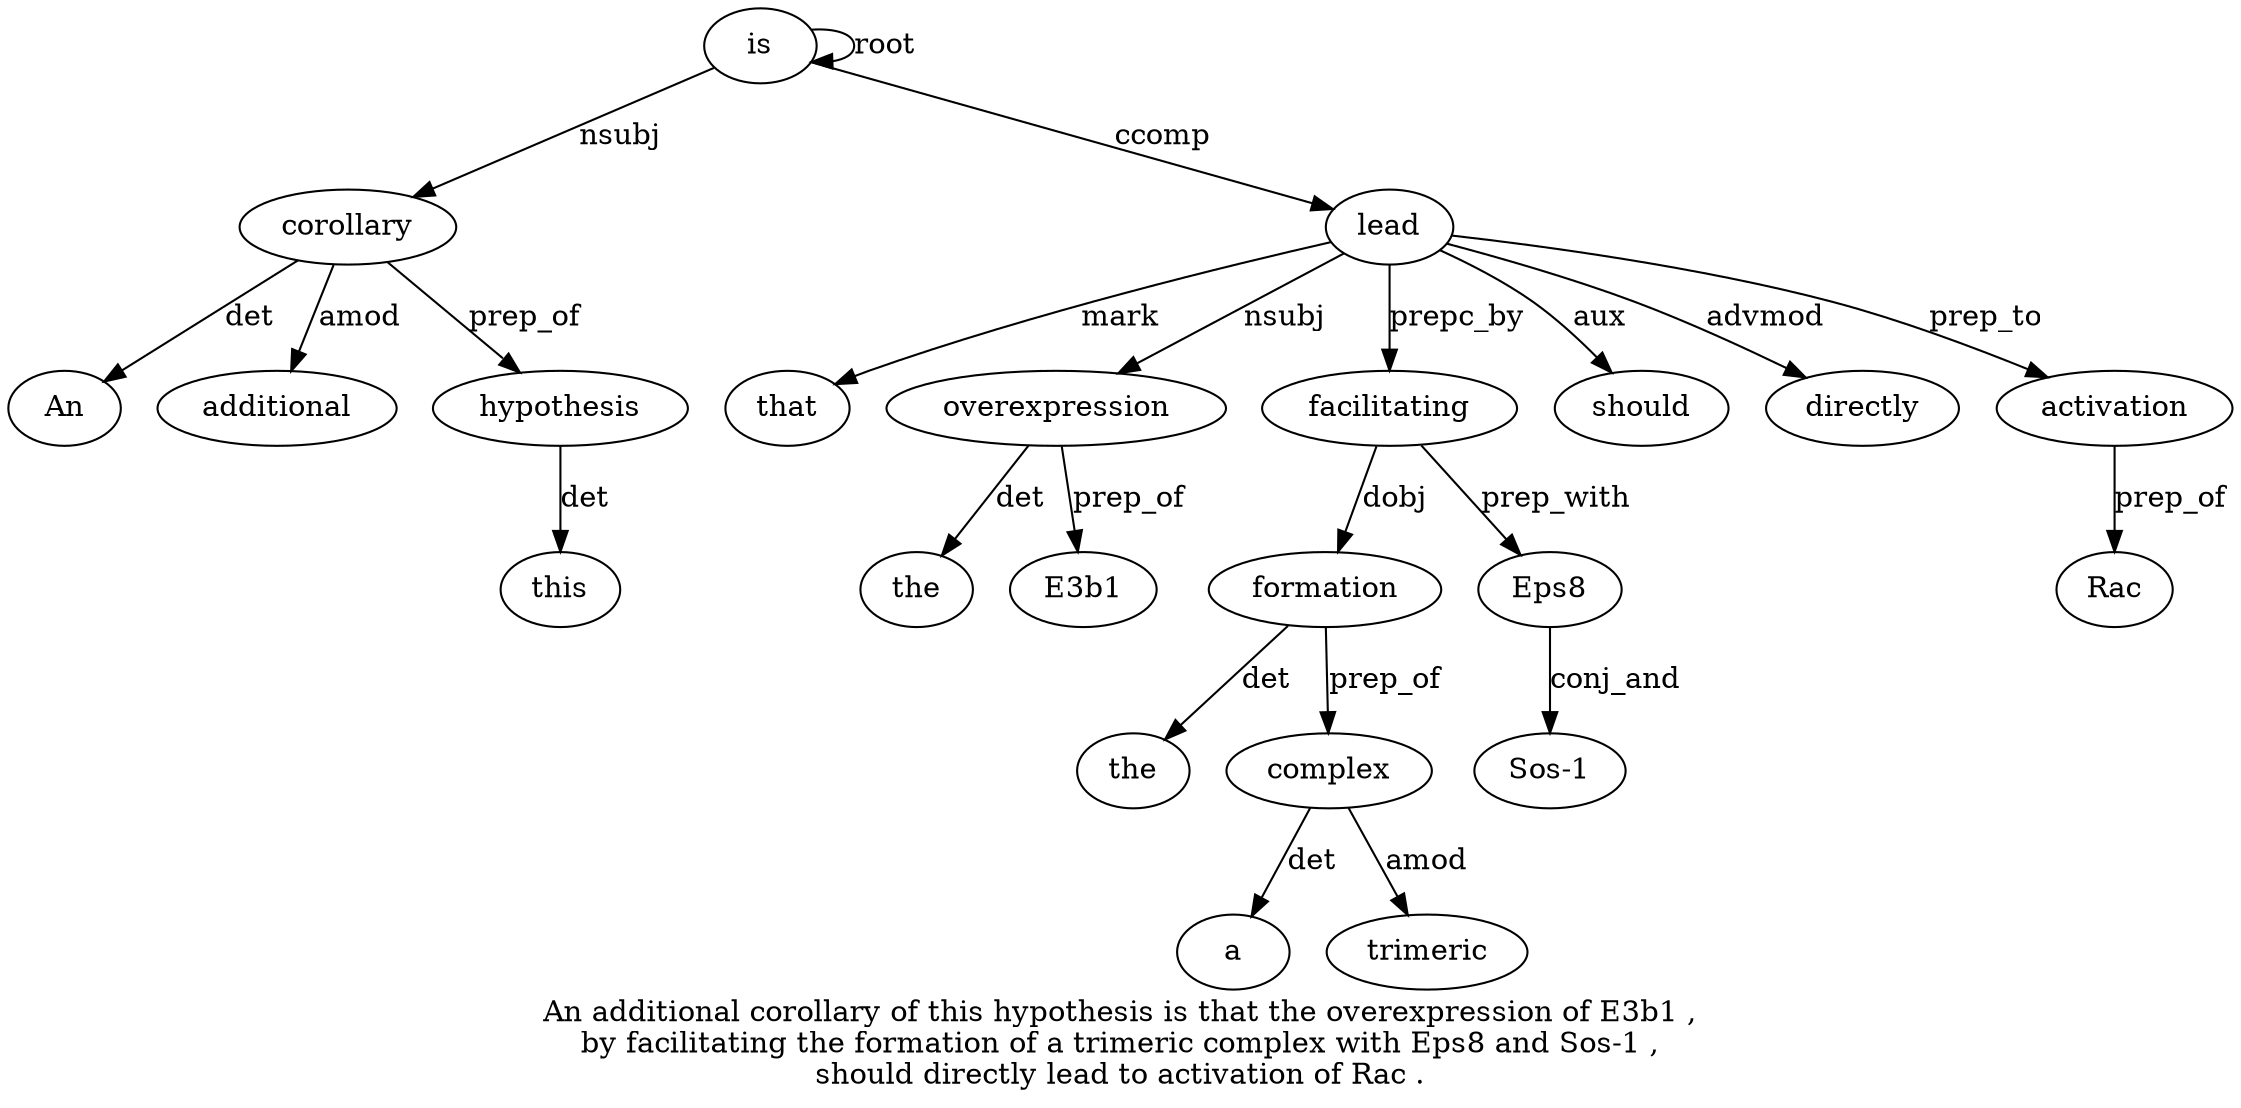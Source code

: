 digraph "An additional corollary of this hypothesis is that the overexpression of E3b1 ,  by facilitating the formation of a trimeric complex with Eps8 and Sos-1 ,  should directly lead to activation of Rac ." {
label="An additional corollary of this hypothesis is that the overexpression of E3b1 ,
by facilitating the formation of a trimeric complex with Eps8 and Sos-1 ,
should directly lead to activation of Rac .";
corollary3 [style=filled, fillcolor=white, label=corollary];
An1 [style=filled, fillcolor=white, label=An];
corollary3 -> An1  [label=det];
additional2 [style=filled, fillcolor=white, label=additional];
corollary3 -> additional2  [label=amod];
is7 [style=filled, fillcolor=white, label=is];
is7 -> corollary3  [label=nsubj];
hypothesis6 [style=filled, fillcolor=white, label=hypothesis];
this5 [style=filled, fillcolor=white, label=this];
hypothesis6 -> this5  [label=det];
corollary3 -> hypothesis6  [label=prep_of];
is7 -> is7  [label=root];
lead29 [style=filled, fillcolor=white, label=lead];
that8 [style=filled, fillcolor=white, label=that];
lead29 -> that8  [label=mark];
overexpression10 [style=filled, fillcolor=white, label=overexpression];
the9 [style=filled, fillcolor=white, label=the];
overexpression10 -> the9  [label=det];
lead29 -> overexpression10  [label=nsubj];
E3b112 [style=filled, fillcolor=white, label=E3b1];
overexpression10 -> E3b112  [label=prep_of];
facilitating15 [style=filled, fillcolor=white, label=facilitating];
lead29 -> facilitating15  [label=prepc_by];
formation17 [style=filled, fillcolor=white, label=formation];
the16 [style=filled, fillcolor=white, label=the];
formation17 -> the16  [label=det];
facilitating15 -> formation17  [label=dobj];
complex21 [style=filled, fillcolor=white, label=complex];
a19 [style=filled, fillcolor=white, label=a];
complex21 -> a19  [label=det];
trimeric20 [style=filled, fillcolor=white, label=trimeric];
complex21 -> trimeric20  [label=amod];
formation17 -> complex21  [label=prep_of];
Eps823 [style=filled, fillcolor=white, label=Eps8];
facilitating15 -> Eps823  [label=prep_with];
"Sos-125" [style=filled, fillcolor=white, label="Sos-1"];
Eps823 -> "Sos-125"  [label=conj_and];
should27 [style=filled, fillcolor=white, label=should];
lead29 -> should27  [label=aux];
directly28 [style=filled, fillcolor=white, label=directly];
lead29 -> directly28  [label=advmod];
is7 -> lead29  [label=ccomp];
activation31 [style=filled, fillcolor=white, label=activation];
lead29 -> activation31  [label=prep_to];
Rac33 [style=filled, fillcolor=white, label=Rac];
activation31 -> Rac33  [label=prep_of];
}
